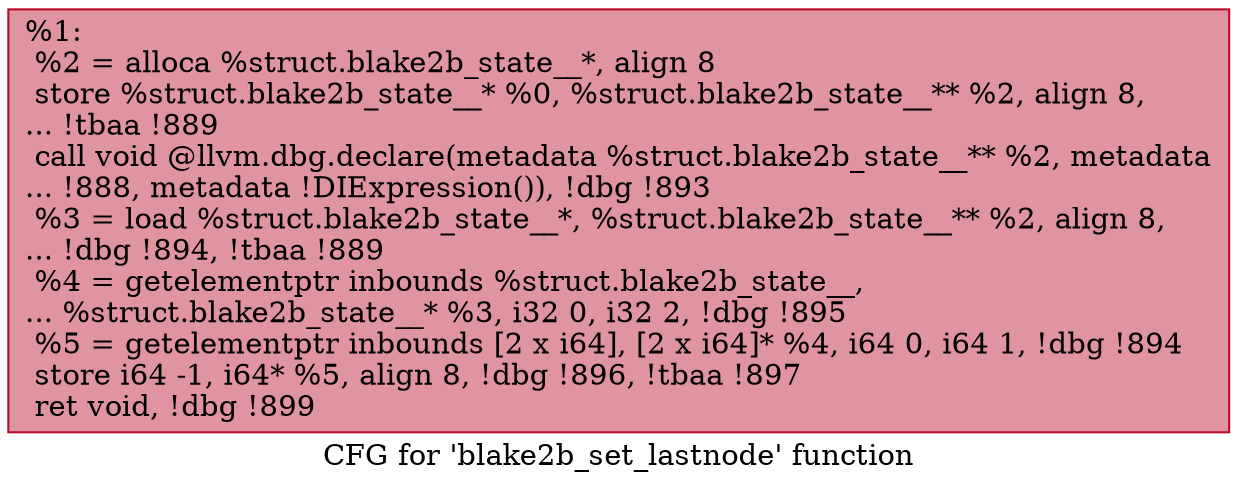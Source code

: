 digraph "CFG for 'blake2b_set_lastnode' function" {
	label="CFG for 'blake2b_set_lastnode' function";

	Node0x1281f10 [shape=record,color="#b70d28ff", style=filled, fillcolor="#b70d2870",label="{%1:\l  %2 = alloca %struct.blake2b_state__*, align 8\l  store %struct.blake2b_state__* %0, %struct.blake2b_state__** %2, align 8,\l... !tbaa !889\l  call void @llvm.dbg.declare(metadata %struct.blake2b_state__** %2, metadata\l... !888, metadata !DIExpression()), !dbg !893\l  %3 = load %struct.blake2b_state__*, %struct.blake2b_state__** %2, align 8,\l... !dbg !894, !tbaa !889\l  %4 = getelementptr inbounds %struct.blake2b_state__,\l... %struct.blake2b_state__* %3, i32 0, i32 2, !dbg !895\l  %5 = getelementptr inbounds [2 x i64], [2 x i64]* %4, i64 0, i64 1, !dbg !894\l  store i64 -1, i64* %5, align 8, !dbg !896, !tbaa !897\l  ret void, !dbg !899\l}"];
}
